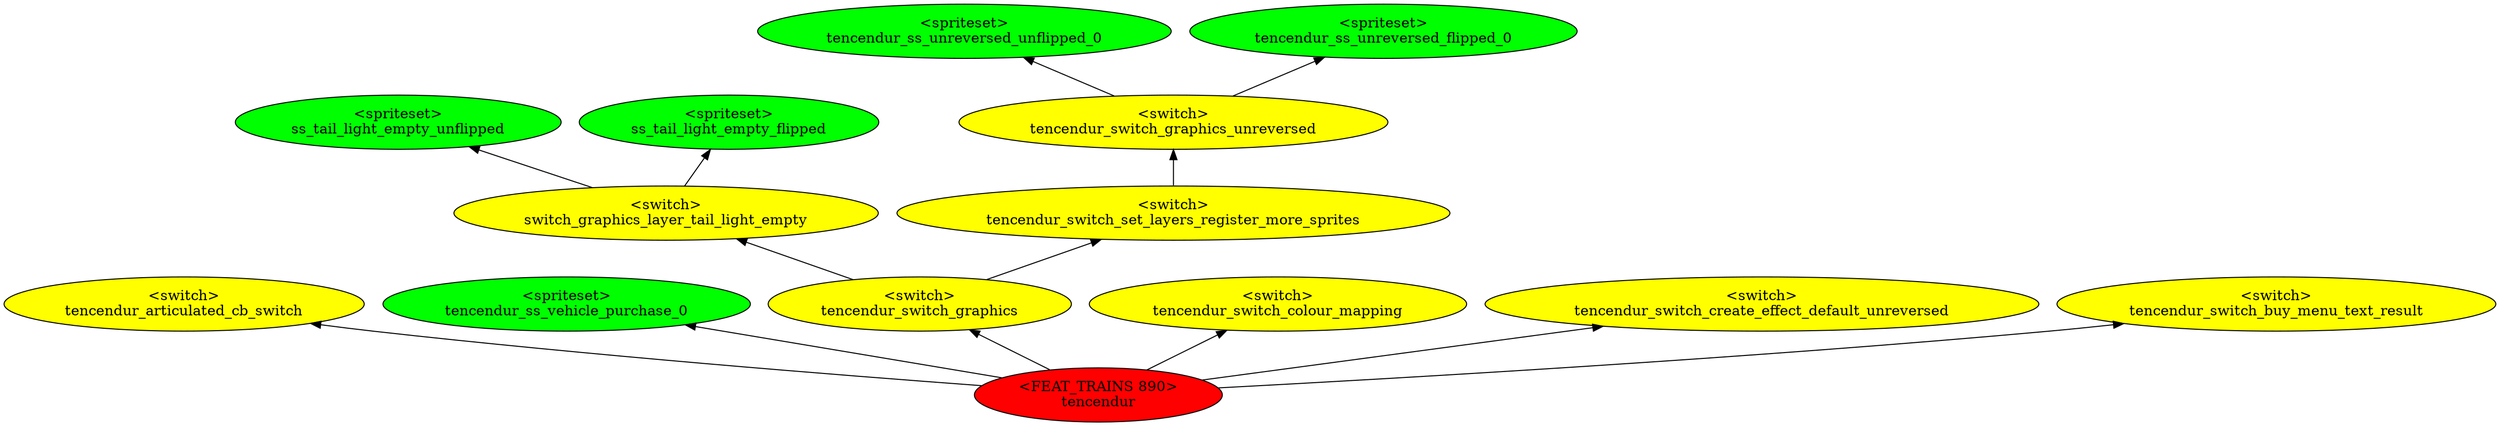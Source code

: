 digraph {
rankdir="BT"
ss_tail_light_empty_unflipped [fillcolor=green style="filled" label="<spriteset>\nss_tail_light_empty_unflipped"]
ss_tail_light_empty_flipped [fillcolor=green style="filled" label="<spriteset>\nss_tail_light_empty_flipped"]
switch_graphics_layer_tail_light_empty [fillcolor=yellow style="filled" label="<switch>\nswitch_graphics_layer_tail_light_empty"]
tencendur_articulated_cb_switch [fillcolor=yellow style="filled" label="<switch>\ntencendur_articulated_cb_switch"]
tencendur_ss_unreversed_unflipped_0 [fillcolor=green style="filled" label="<spriteset>\ntencendur_ss_unreversed_unflipped_0"]
tencendur_ss_unreversed_flipped_0 [fillcolor=green style="filled" label="<spriteset>\ntencendur_ss_unreversed_flipped_0"]
tencendur_switch_graphics_unreversed [fillcolor=yellow style="filled" label="<switch>\ntencendur_switch_graphics_unreversed"]
tencendur_ss_vehicle_purchase_0 [fillcolor=green style="filled" label="<spriteset>\ntencendur_ss_vehicle_purchase_0"]
tencendur_switch_set_layers_register_more_sprites [fillcolor=yellow style="filled" label="<switch>\ntencendur_switch_set_layers_register_more_sprites"]
tencendur_switch_graphics [fillcolor=yellow style="filled" label="<switch>\ntencendur_switch_graphics"]
tencendur_switch_colour_mapping [fillcolor=yellow style="filled" label="<switch>\ntencendur_switch_colour_mapping"]
tencendur_switch_create_effect_default_unreversed [fillcolor=yellow style="filled" label="<switch>\ntencendur_switch_create_effect_default_unreversed"]
tencendur_switch_buy_menu_text_result [fillcolor=yellow style="filled" label="<switch>\ntencendur_switch_buy_menu_text_result"]
tencendur [fillcolor=red style="filled" label="<FEAT_TRAINS 890>\ntencendur"]
tencendur->tencendur_switch_create_effect_default_unreversed
tencendur_switch_graphics_unreversed->tencendur_ss_unreversed_flipped_0
switch_graphics_layer_tail_light_empty->ss_tail_light_empty_flipped
tencendur_switch_set_layers_register_more_sprites->tencendur_switch_graphics_unreversed
tencendur->tencendur_articulated_cb_switch
tencendur->tencendur_ss_vehicle_purchase_0
tencendur->tencendur_switch_graphics
tencendur_switch_graphics->tencendur_switch_set_layers_register_more_sprites
switch_graphics_layer_tail_light_empty->ss_tail_light_empty_unflipped
tencendur_switch_graphics->switch_graphics_layer_tail_light_empty
tencendur->tencendur_switch_colour_mapping
tencendur_switch_graphics_unreversed->tencendur_ss_unreversed_unflipped_0
tencendur->tencendur_switch_buy_menu_text_result
}
